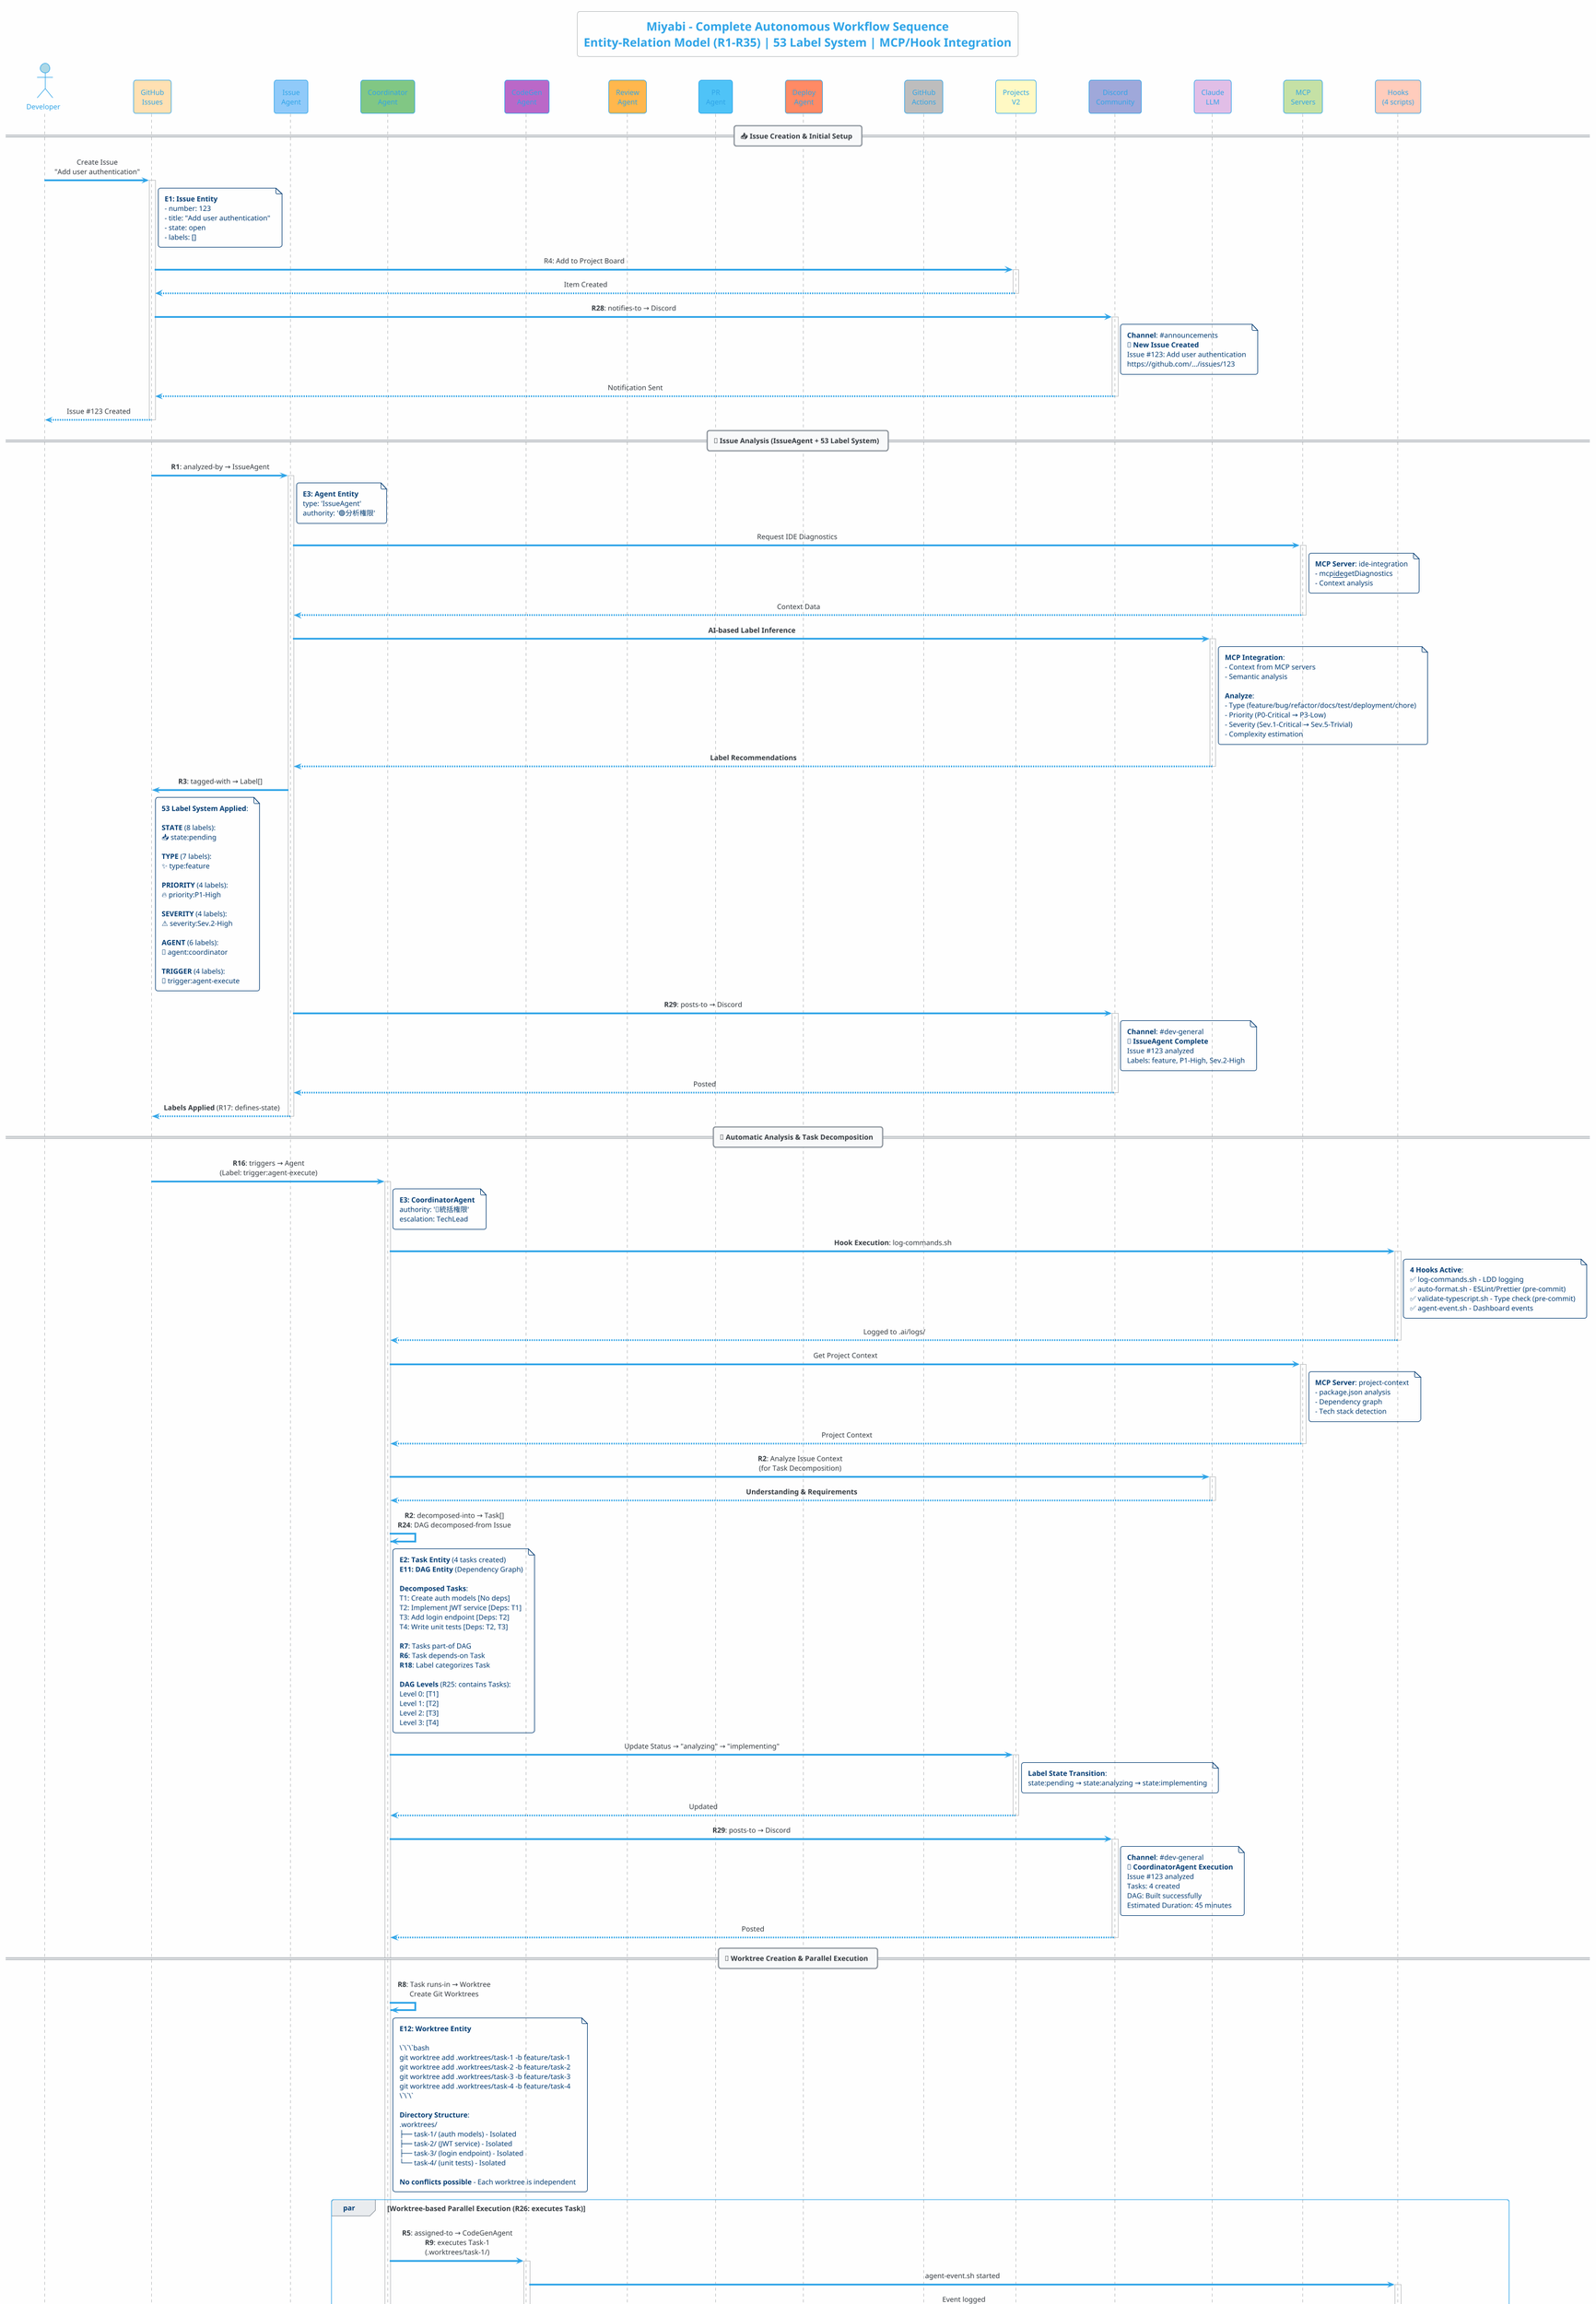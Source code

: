 @startuml Miyabi - Complete Autonomous Workflow (Entity-Relation Integrated)
!theme cerulean-outline
skinparam backgroundColor #FEFEFE
skinparam sequenceMessageAlign center
skinparam BoxPadding 10

title **Miyabi - Complete Autonomous Workflow Sequence**\nEntity-Relation Model (R1-R35) | 53 Label System | MCP/Hook Integration

' Actor & Participants
actor "Developer" as Dev #LightBlue
participant "GitHub\nIssues" as Issues #FFE0B2
participant "Issue\nAgent" as IssueAgent #90CAF9
participant "Coordinator\nAgent" as Coord #81C784
participant "CodeGen\nAgent" as CodeGen #BA68C8
participant "Review\nAgent" as Review #FFB74D
participant "PR\nAgent" as PRAgent #4FC3F7
participant "Deploy\nAgent" as DeployAgent #FF8A65
participant "GitHub\nActions" as Actions #BDBDBD
participant "Projects\nV2" as Projects #FFF9C4
participant "Discord\nCommunity" as Discord #9FA8DA
participant "Claude\nLLM" as Claude #E1BEE7
participant "MCP\nServers" as MCP #C5E1A5
participant "Hooks\n(4 scripts)" as Hooks #FFCCBC

== 📥 Issue Creation & Initial Setup ==

Dev -> Issues: Create Issue\n"Add user authentication"
activate Issues
note right of Issues
  **E1: Issue Entity**
  - number: 123
  - title: "Add user authentication"
  - state: open
  - labels: []
end note

Issues -> Projects: R4: Add to Project Board
activate Projects
Projects --> Issues: Item Created
deactivate Projects

Issues -> Discord: **R28**: notifies-to → Discord
activate Discord
note right of Discord
  **Channel**: #announcements
  📢 **New Issue Created**
  Issue #123: Add user authentication
  https://github.com/.../issues/123
end note
Discord --> Issues: Notification Sent
deactivate Discord

Issues --> Dev: Issue #123 Created
deactivate Issues

== 🤖 Issue Analysis (IssueAgent + 53 Label System) ==

Issues -> IssueAgent: **R1**: analyzed-by → IssueAgent
activate IssueAgent
note right of IssueAgent
  **E3: Agent Entity**
  type: 'IssueAgent'
  authority: '🟢分析権限'
end note

IssueAgent -> MCP: Request IDE Diagnostics
activate MCP
note right of MCP
  **MCP Server**: ide-integration
  - mcp__ide__getDiagnostics
  - Context analysis
end note
MCP --> IssueAgent: Context Data
deactivate MCP

IssueAgent -> Claude: **AI-based Label Inference**
activate Claude
note right of Claude
  **MCP Integration**:
  - Context from MCP servers
  - Semantic analysis

  **Analyze**:
  - Type (feature/bug/refactor/docs/test/deployment/chore)
  - Priority (P0-Critical → P3-Low)
  - Severity (Sev.1-Critical → Sev.5-Trivial)
  - Complexity estimation
end note
Claude --> IssueAgent: **Label Recommendations**
deactivate Claude

IssueAgent -> Issues: **R3**: tagged-with → Label[]
note right of Issues
  **53 Label System Applied**:

  **STATE** (8 labels):
  📥 state:pending

  **TYPE** (7 labels):
  ✨ type:feature

  **PRIORITY** (4 labels):
  🔥 priority:P1-High

  **SEVERITY** (4 labels):
  ⚠️ severity:Sev.2-High

  **AGENT** (6 labels):
  🤖 agent:coordinator

  **TRIGGER** (4 labels):
  🤖 trigger:agent-execute
end note

IssueAgent -> Discord: **R29**: posts-to → Discord
activate Discord
note right of Discord
  **Channel**: #dev-general
  🤖 **IssueAgent Complete**
  Issue #123 analyzed
  Labels: feature, P1-High, Sev.2-High
end note
Discord --> IssueAgent: Posted
deactivate Discord

IssueAgent --> Issues: **Labels Applied** (R17: defines-state)
deactivate IssueAgent

== 🧠 Automatic Analysis & Task Decomposition ==

Issues -> Coord: **R16**: triggers → Agent\n(Label: trigger:agent-execute)
activate Coord
note right of Coord
  **E3: CoordinatorAgent**
  authority: '🔴統括権限'
  escalation: TechLead
end note

Coord -> Hooks: **Hook Execution**: log-commands.sh
activate Hooks
note right of Hooks
  **4 Hooks Active**:
  ✅ log-commands.sh - LDD logging
  ✅ auto-format.sh - ESLint/Prettier (pre-commit)
  ✅ validate-typescript.sh - Type check (pre-commit)
  ✅ agent-event.sh - Dashboard events
end note
Hooks --> Coord: Logged to .ai/logs/
deactivate Hooks

Coord -> MCP: Get Project Context
activate MCP
note right of MCP
  **MCP Server**: project-context
  - package.json analysis
  - Dependency graph
  - Tech stack detection
end note
MCP --> Coord: Project Context
deactivate MCP

Coord -> Claude: **R2**: Analyze Issue Context\n(for Task Decomposition)
activate Claude
Claude --> Coord: **Understanding & Requirements**
deactivate Claude

Coord -> Coord: **R2**: decomposed-into → Task[]\n**R24**: DAG decomposed-from Issue
note right of Coord
  **E2: Task Entity** (4 tasks created)
  **E11: DAG Entity** (Dependency Graph)

  **Decomposed Tasks**:
  T1: Create auth models [No deps]
  T2: Implement JWT service [Deps: T1]
  T3: Add login endpoint [Deps: T2]
  T4: Write unit tests [Deps: T2, T3]

  **R7**: Tasks part-of DAG
  **R6**: Task depends-on Task
  **R18**: Label categorizes Task

  **DAG Levels** (R25: contains Tasks):
  Level 0: [T1]
  Level 1: [T2]
  Level 2: [T3]
  Level 3: [T4]
end note

Coord -> Projects: Update Status → "analyzing" → "implementing"
activate Projects
note right of Projects
  **Label State Transition**:
  state:pending → state:analyzing → state:implementing
end note
Projects --> Coord: Updated
deactivate Projects

Coord -> Discord: **R29**: posts-to → Discord
activate Discord
note right of Discord
  **Channel**: #dev-general
  🤖 **CoordinatorAgent Execution**
  Issue #123 analyzed
  Tasks: 4 created
  DAG: Built successfully
  Estimated Duration: 45 minutes
end note
Discord --> Coord: Posted
deactivate Discord

== 🌳 Worktree Creation & Parallel Execution ==

Coord -> Coord: **R8**: Task runs-in → Worktree\nCreate Git Worktrees
note right of Coord
  **E12: Worktree Entity**

  \`\`\`bash
  git worktree add .worktrees/task-1 -b feature/task-1
  git worktree add .worktrees/task-2 -b feature/task-2
  git worktree add .worktrees/task-3 -b feature/task-3
  git worktree add .worktrees/task-4 -b feature/task-4
  \`\`\`

  **Directory Structure**:
  .worktrees/
  ├── task-1/ (auth models) - Isolated
  ├── task-2/ (JWT service) - Isolated
  ├── task-3/ (login endpoint) - Isolated
  └── task-4/ (unit tests) - Isolated

  **No conflicts possible** - Each worktree is independent
end note

par **Worktree-based Parallel Execution (R26: executes Task)**
  Coord -> CodeGen: **R5**: assigned-to → CodeGenAgent\n**R9**: executes Task-1\n(.worktrees/task-1/)
  activate CodeGen

  CodeGen -> Hooks: agent-event.sh started
  activate Hooks
  Hooks --> CodeGen: Event logged
  deactivate Hooks

  CodeGen -> MCP: Load Worktree prompt
  activate MCP
  note right of MCP
    **MCP Server**: filesystem
    Read: .claude/agents/prompts/
          codegen-agent-prompt.md
  end note
  MCP --> CodeGen: Prompt loaded
  deactivate MCP

  CodeGen -> Claude: **Generate Code** (auth models)
  activate Claude
  note right of Claude
    **AI Code Generation**:
    - TypeScript strict mode
    - ESM format
    - Unit tests (Vitest)
    - Documentation
  end note
  Claude --> CodeGen: Code + Tests + Docs
  deactivate Claude

  CodeGen -> Hooks: auto-format.sh (pre-commit)
  activate Hooks
  note right of Hooks
    **ESLint + Prettier**:
    - Auto-fix issues
    - Code formatting
    - Re-stage files
  end note
  Hooks --> CodeGen: Formatted
  deactivate Hooks

  CodeGen -> Hooks: validate-typescript.sh (pre-commit)
  activate Hooks
  note right of Hooks
    **TypeScript Check**:
    - tsc --noEmit
    - Type validation
    - Strict mode compliance
  end note
  Hooks --> CodeGen: Type Check Passed
  deactivate Hooks

  CodeGen -> CodeGen: **R14**: logs-to → LDDLog\ngit commit
  note right of CodeGen
    **E10: LDDLog Entity**
    Log saved to: .ai/logs/2025-10-12.md

    Commit message:
    feat(auth): add authentication models

    🤖 Generated with Claude Code
    Co-Authored-By: Claude <noreply@anthropic.com>
  end note

  CodeGen -> Hooks: agent-event.sh progress 50
  activate Hooks
  Hooks --> CodeGen: Progress logged
  deactivate Hooks

  CodeGen -> Hooks: agent-event.sh completed
  activate Hooks
  Hooks --> CodeGen: Completion logged
  deactivate Hooks

  CodeGen --> Coord: **Task-1 Complete**
  deactivate CodeGen

else **Task-2 (depends on Task-1)**
  Coord -> CodeGen: **R9**: executes Task-2\n(.worktrees/task-2/)
  activate CodeGen
  note right of CodeGen
    **R6**: depends-on Task-1
    Waits for T1 completion
  end note
  CodeGen -> Claude: Generate code (JWT service)
  activate Claude
  Claude --> CodeGen: Code + Tests
  deactivate Claude
  CodeGen -> CodeGen: git commit
  CodeGen --> Coord: **Task-2 Complete**
  deactivate CodeGen

else **Task-3 (depends on Task-2)**
  Coord -> CodeGen: **R9**: executes Task-3\n(.worktrees/task-3/)
  activate CodeGen
  note right of CodeGen
    **R6**: depends-on Task-2
    Waits for T2 completion
  end note
  CodeGen -> Claude: Generate code (login endpoint)
  activate Claude
  Claude --> CodeGen: Code + Tests
  deactivate Claude
  CodeGen -> CodeGen: git commit
  CodeGen --> Coord: **Task-3 Complete**
  deactivate CodeGen

else **Task-4 (depends on Task-2 & Task-3)**
  Coord -> CodeGen: **R9**: executes Task-4\n(.worktrees/task-4/)
  activate CodeGen
  note right of CodeGen
    **R6**: depends-on Task-2, Task-3
    Waits for both completions
  end note
  CodeGen -> Claude: Generate tests
  activate Claude
  Claude --> CodeGen: Unit Tests + Integration Tests
  deactivate Claude
  CodeGen -> CodeGen: git commit
  CodeGen --> Coord: **Task-4 Complete**
  deactivate CodeGen
end

Coord -> Coord: **Merge All Worktrees** to main
note right of Coord
  \`\`\`bash
  git worktree remove .worktrees/task-1
  git worktree remove .worktrees/task-2
  git worktree remove .worktrees/task-3
  git worktree remove .worktrees/task-4
  \`\`\`

  All changes merged to main branch
  No merge conflicts (isolated worktrees)
end note

== ✅ Quality Assurance (ReviewAgent) ==

Coord -> Review: **R9**: executes → Quality Review
activate Review
note right of Review
  **E3: ReviewAgent**
  authority: '🔵実行権限'
  escalation: CISO (security issues)
end note

Review -> MCP: Get IDE Diagnostics
activate MCP
note right of MCP
  **MCP Server**: ide-integration
  - mcp__ide__getDiagnostics
  - ESLint results
  - TypeScript errors
end note
MCP --> Review: Diagnostics Data
deactivate MCP

Review -> Claude: **R11**: creates → QualityReport\nAnalyze Code Quality
activate Claude
note right of Claude
  **E6: QualityReport Entity**

  **Analysis**:
  - ESLint (40% weight)
  - TypeScript (30% weight)
  - Security (20% weight)
  - Test Coverage (10% weight)
end note
Claude --> Review: **Quality Results**
deactivate Claude

alt **All Checks Pass (Score >= 80)**
  Review -> Review: **Calculate Score**
  note right of Review
    **QualityReport**:
    ✓ TypeScript Types: 100/100
    ✓ ESLint: 95/100
    ✓ Security Scan: 90/100
    ✓ Test Coverage: 92%

    **Final Score: 95/100** ✅
    **Label**: ⭐ quality:excellent
  end note

  Review -> Discord: **R30**: announces-in → Discord
  activate Discord
  note right of Discord
    **Channel**: #dev-pull-requests
    📊 **Quality Report**
    Score: 95/100 (Excellent)
    ESLint: ✓ Pass
    TypeScript: ✓ Pass
    Security: ✓ Pass
    Coverage: 92%
  end note
  Discord --> Review: Posted
  deactivate Discord

  Review --> Coord: **R22**: Approved (evaluated-by Review)
  deactivate Review

else **Issues Found (Score < 80)**
  Review --> Coord: **Fixes Required**
  deactivate Review

  alt **Critical Security Issue (Sev.1)**
    Coord -> Coord: **R12**: triggers → Escalation
    note right of Coord
      **E8: Escalation Entity**
      reason: "Security vulnerability detected"
      target: CISO
      severity: Sev.1-Critical
    end note

    Coord -> Discord: **R34**: notifies-to → Discord\n(Escalation)
    activate Discord
    note right of Discord
      **Channel**: #help-general
      ⚠️ **Escalation Required**
      Severity: Sev.1-Critical
      Target: @CISO
      Issue: Security vulnerability detected
      Requires: Human intervention
    end note
    Discord --> Coord: Alert Sent
    deactivate Discord

    Coord --> Dev: **Escalation to CISO**

  else **Fixable Issues**
    Coord -> CodeGen: Apply Fixes
    activate CodeGen
    CodeGen --> Coord: Fixed
    deactivate CodeGen
  end
end

== 🔄 Pull Request Creation ==

Coord -> PRAgent: **R10**: generates → PR
activate PRAgent
note right of PRAgent
  **E4: PR Entity**
  type: PRRequest
  draft: true
end note

PRAgent -> Claude: **Generate PR Content**
activate Claude
note right of Claude
  **Generate**:
  - Title (Conventional Commits)
  - Body (Change Summary)
  - Link to Issue #123
  - Quality Report attachment
end note
Claude --> PRAgent: PR Content
deactivate Claude

PRAgent -> Issues: **R4**: creates → PR\n**R21**: attached-to → Issue
activate Issues
note right of Issues
  **PR Format**:
  \`\`\`
  feat(auth): add user authentication

  Closes #123

  ## Changes
  - Auth models (User, Session, Token)
  - JWT service (sign, verify, refresh)
  - Login endpoint (POST /auth/login)
  - Unit tests (92% coverage)

  ## Quality Report
  Score: 95/100 ✅

  🤖 Generated with Claude Code

  Co-Authored-By: Claude <noreply@anthropic.com>
  \`\`\`
end note
Issues --> PRAgent: **PR #456 Created**
deactivate Issues

PRAgent -> Discord: **R31**: announces-in → Discord
activate Discord
note right of Discord
  **Channel**: #release-notes
  🎉 **New Pull Request**
  PR #456: feat(auth): add user authentication
  Status: Draft
  Quality: 95/100 ✅
end note
Discord --> PRAgent: Announced
deactivate Discord

PRAgent --> Coord: **R10**: PR Created
deactivate PRAgent

Coord -> Actions: **Trigger CI Pipeline**
activate Actions
Actions -> Actions: Run Tests\nBuild Project\nSecurity Scan

alt **CI Success**
  Actions --> Coord: ✓ All Checks Passed
  deactivate Actions

  Coord -> Projects: Update Status → "reviewing"
  activate Projects
  note right of Projects
    **Label Transition**:
    state:implementing → state:reviewing
  end note
  Projects --> Coord: Updated
  deactivate Projects

  Coord -> Issues: Add Comment "Ready for review"
  activate Issues
  Issues --> Dev: Notification
  deactivate Issues

else **CI Failure**
  Actions --> Coord: ✗ Tests Failed
  deactivate Actions

  Coord -> Projects: Update Status → "blocked"
  activate Projects
  note right of Projects
    **Label Applied**:
    state:blocked
  end note
  Projects --> Coord: Updated
  deactivate Projects
end

== 👤 Human Review & Approval ==

Dev -> Issues: Review PR
activate Issues
Issues --> Dev: Code & Tests Displayed
Dev -> Issues: Approve PR
Issues --> Dev: Approved
deactivate Issues

== 🚀 Deployment (DeploymentAgent) ==

Dev -> Issues: Merge PR
activate Issues

Issues -> Discord: **R31**: announces-in → Discord\n(PR Merged)
activate Discord
note right of Discord
  **Channel**: #release-notes
  🎉 **PR Merged**
  PR #456: feat(auth): add user authentication
  Closes Issue #123
  Deploying to: Production
end note
Discord --> Issues: Announced
deactivate Discord

Issues -> Actions: Trigger Deploy
activate Actions
Actions -> DeployAgent: **R13**: performs → Deployment
activate DeployAgent
note right of DeployAgent
  **E9: Deployment Entity**
  environment: 'production'
  version: 'v1.2.0'
  autoRollback: true
end note

DeployAgent -> Hooks: agent-event.sh started
activate Hooks
Hooks --> DeployAgent: Event logged
deactivate Hooks

DeployAgent -> DeployAgent: **Build & Test**
note right of DeployAgent
  **Steps**:
  1. npm run build
  2. npm run test
  3. Verify artifacts
  4. Environment variables check
end note

DeployAgent -> DeployAgent: **Deploy to Production**
note right of DeployAgent
  **Deploy**:
  - Platform: Firebase/Vercel/AWS
  - Environment: production
  - Version: v1.2.0
  - Targets: hosting, functions, database
end note

DeployAgent -> DeployAgent: **Health Check**
note right of DeployAgent
  **Check**:
  ✓ API responding (200 OK)
  ✓ Database connected
  ✓ Services healthy
  ✓ Response time < 500ms
end note

DeployAgent -> Hooks: agent-event.sh completed
activate Hooks
Hooks --> DeployAgent: Completion logged
deactivate Hooks

DeployAgent --> Actions: **Deployed ✓**
deactivate DeployAgent

Actions -> Discord: **R32**: notifies-to → Discord\n(Deployment)
activate Discord
note right of Discord
  **Channel**: #announcements
  🚀 **Deployment Complete**
  Version: v1.2.0
  Environment: Production
  Status: ✓ Success
  Health Check: ✓ Pass
  Duration: 2m 34s
end note
Discord --> Actions: Notified
deactivate Discord

Actions --> Issues: **Deployment Success**
deactivate Actions

Issues -> Projects: **Update Status** → "done"
activate Projects
note right of Projects
  **Label Transition**:
  state:reviewing → state:done

  **Final Labels**:
  ✅ state:done
  ⭐ quality:excellent
  🚀 deployed:production
end note
Projects --> Issues: Updated
deactivate Projects

Issues -> Issues: Close Issue #123
Issues --> Dev: **Issue Closed**
deactivate Issues

Dev -> Dev: ⏱️ **Total Time: 8-12 minutes**

note over Dev, Hooks
  **🌸 Miyabi Autonomous Operation Complete**

  **Human Involvement**: ~3 minutes (review & approve)
  **AI Agents Work**: ~9 minutes (parallel execution in worktrees)
  **Total Time**: ~12 minutes (end-to-end)

  **Traditional Process**: Days to weeks
  **Time Saved**: 95%+ automation

  **Entity-Relation Model Integration**: 35 relationships (R1-R35)
  **Label System**: 53 labels applied across lifecycle
  **MCP Servers**: 5 servers active (IDE, GitHub, Context, Filesystem, Miyabi)
  **Hooks**: 4 scripts executed (log, format, validate, events)
  **Agents**: 7 coding agents orchestrated (21 total available: Coding 7 + Business 14)
end note

@enduml
